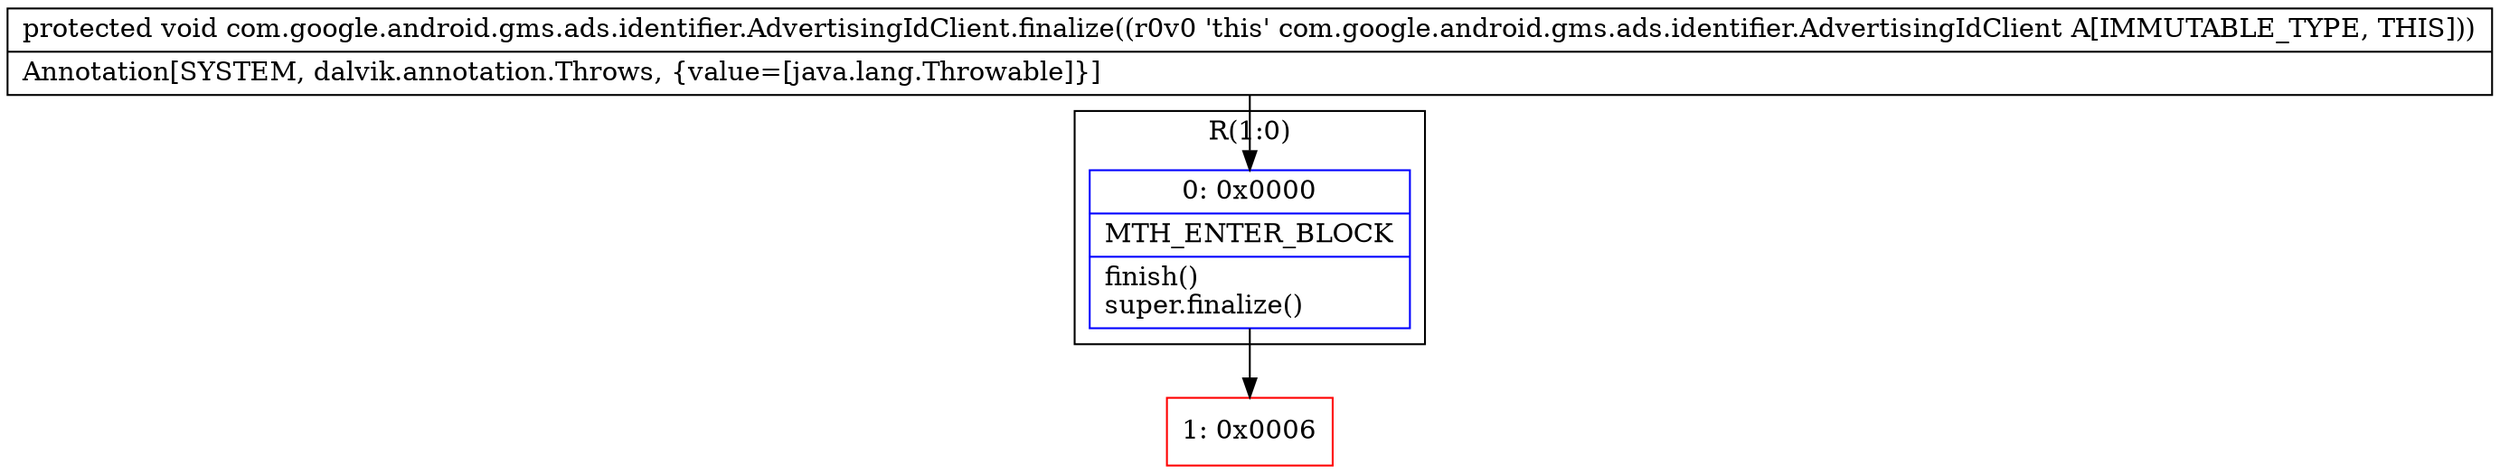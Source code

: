 digraph "CFG forcom.google.android.gms.ads.identifier.AdvertisingIdClient.finalize()V" {
subgraph cluster_Region_829762568 {
label = "R(1:0)";
node [shape=record,color=blue];
Node_0 [shape=record,label="{0\:\ 0x0000|MTH_ENTER_BLOCK\l|finish()\lsuper.finalize()\l}"];
}
Node_1 [shape=record,color=red,label="{1\:\ 0x0006}"];
MethodNode[shape=record,label="{protected void com.google.android.gms.ads.identifier.AdvertisingIdClient.finalize((r0v0 'this' com.google.android.gms.ads.identifier.AdvertisingIdClient A[IMMUTABLE_TYPE, THIS]))  | Annotation[SYSTEM, dalvik.annotation.Throws, \{value=[java.lang.Throwable]\}]\l}"];
MethodNode -> Node_0;
Node_0 -> Node_1;
}

